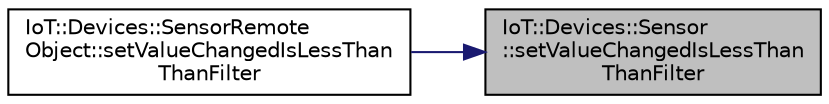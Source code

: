 digraph "IoT::Devices::Sensor::setValueChangedIsLessThanThanFilter"
{
 // LATEX_PDF_SIZE
  edge [fontname="Helvetica",fontsize="10",labelfontname="Helvetica",labelfontsize="10"];
  node [fontname="Helvetica",fontsize="10",shape=record];
  rankdir="RL";
  Node1 [label="IoT::Devices::Sensor\l::setValueChangedIsLessThan\lThanFilter",height=0.2,width=0.4,color="black", fillcolor="grey75", style="filled", fontcolor="black",tooltip="Sets a Poco::RemotingNG::GreaterThanFilter for the valueChanged event."];
  Node1 -> Node2 [dir="back",color="midnightblue",fontsize="10",style="solid"];
  Node2 [label="IoT::Devices::SensorRemote\lObject::setValueChangedIsLessThan\lThanFilter",height=0.2,width=0.4,color="black", fillcolor="white", style="filled",URL="$classIoT_1_1Devices_1_1SensorRemoteObject.html#ade3d4f179ced1b9a907aab2f24ff8ab6",tooltip="Sets a Poco::RemotingNG::LessThanOrEqualToFilter for the valueChanged event."];
}
